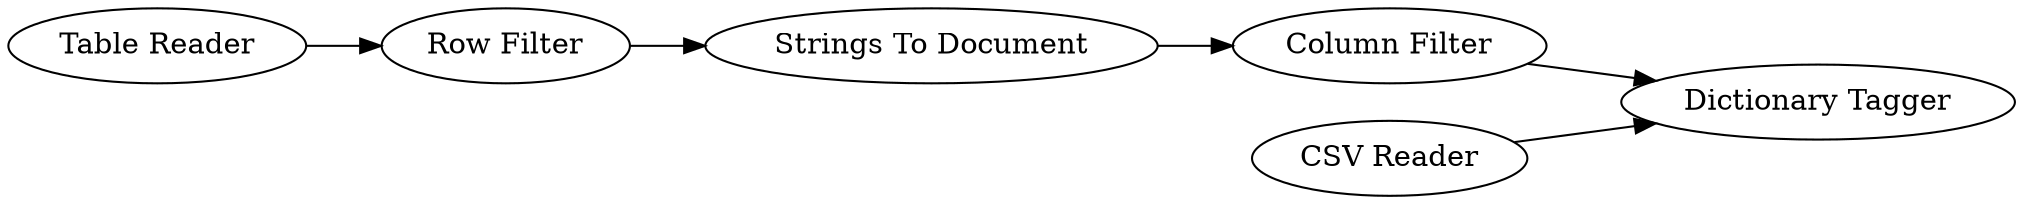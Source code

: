 digraph {
	38 [label="Table Reader"]
	20 [label="Row Filter"]
	22 [label="Column Filter"]
	23 [label="Strings To Document"]
	294 [label="CSV Reader"]
	302 [label="Dictionary Tagger"]
	20 -> 23
	23 -> 22
	38 -> 20
	22 -> 302
	294 -> 302
	rankdir=LR
}
